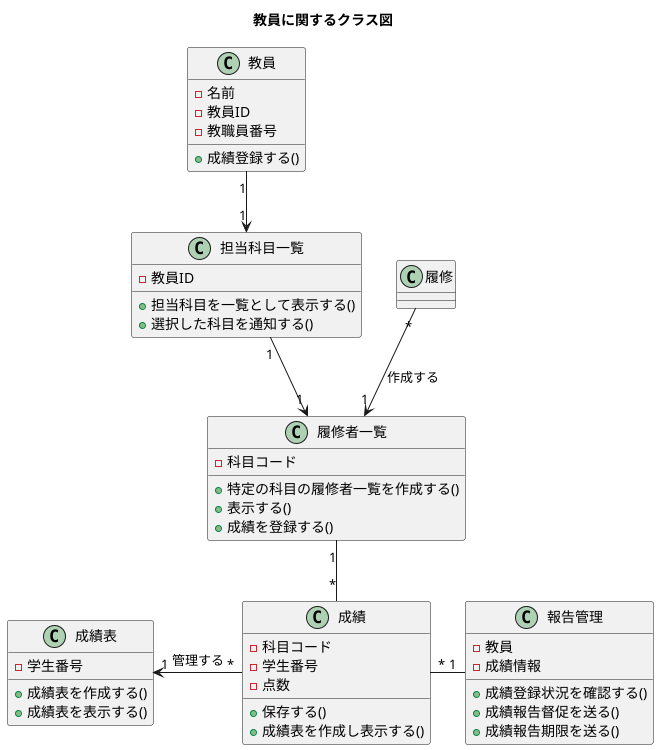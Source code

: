 @startuml 9-3
title 教員に関するクラス図
'教員に関連するクラス'

class 教員{
    - 名前
    - 教員ID
    - 教職員番号
    + 成績登録する()
}

class 担当科目一覧{
    - 教員ID
    + 担当科目を一覧として表示する()
    + 選択した科目を通知する()
}

class 成績 {
    - 科目コード
    - 学生番号
    - 点数
    + 保存する()
    + 成績表を作成し表示する()
}

class 成績表 {
    - 学生番号
    + 成績表を作成する()
    + 成績表を表示する()
}

class 報告管理 {
    - 教員
    - 成績情報
    + 成績登録状況を確認する()
    + 成績報告督促を送る()
    + 成績報告期限を送る()
}

class 履修者一覧 {
    - 科目コード
    + 特定の科目の履修者一覧を作成する()
    + 表示する()
    + 成績を登録する()
}

教員 "1"-->"1" 担当科目一覧
担当科目一覧 "1"-->"1" 履修者一覧
履修 "*"-->"1" 履修者一覧 : 作成する
履修者一覧 "1"--"*" 成績
成績 "*"-left->"1" 成績表 : 管理する
成績 "*"-right-"1" 報告管理

@enduml
